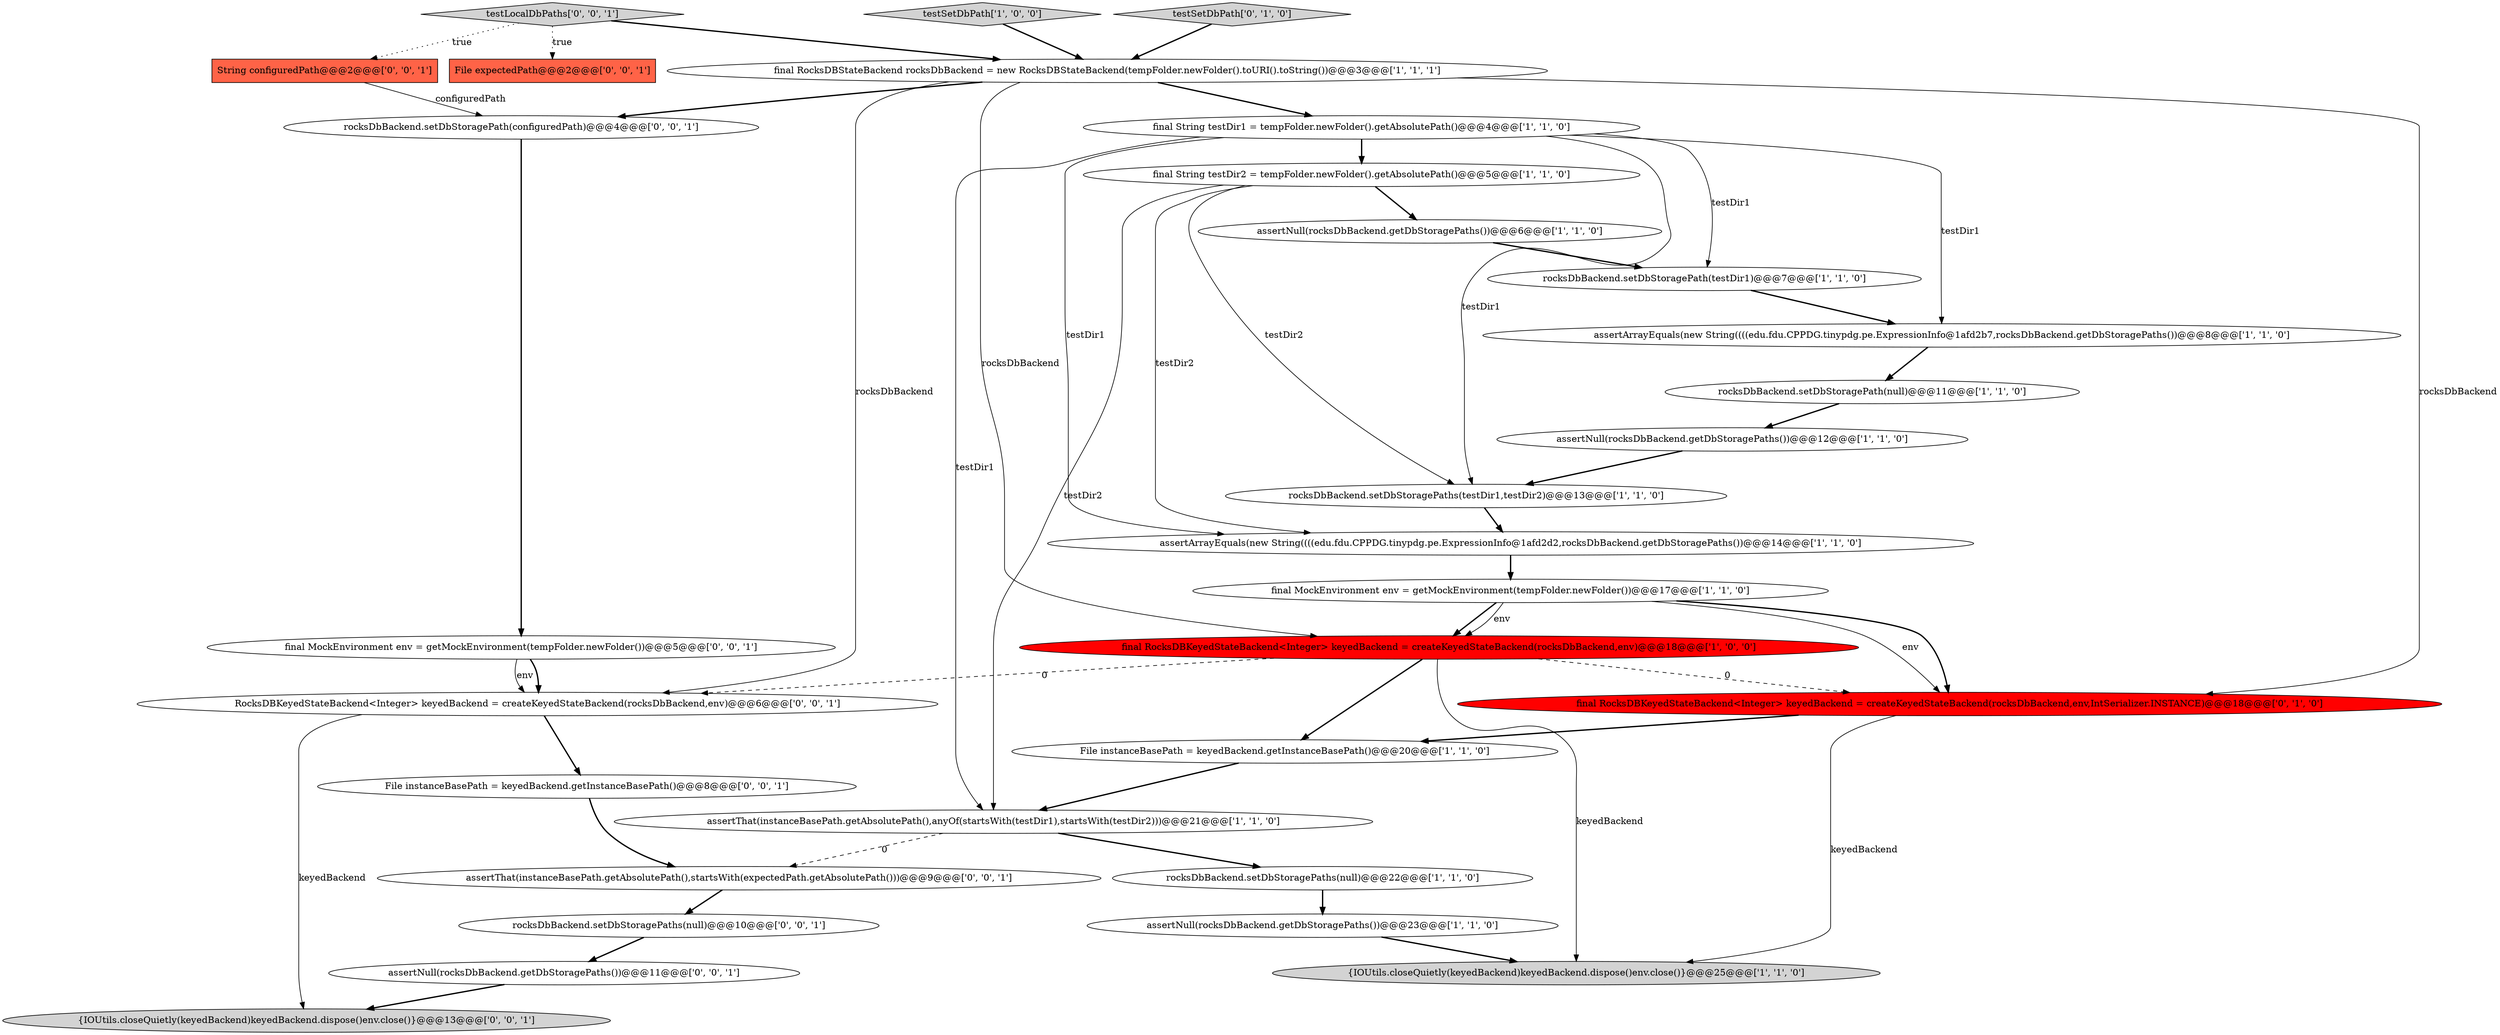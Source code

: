 digraph {
9 [style = filled, label = "final RocksDBStateBackend rocksDbBackend = new RocksDBStateBackend(tempFolder.newFolder().toURI().toString())@@@3@@@['1', '1', '1']", fillcolor = white, shape = ellipse image = "AAA0AAABBB1BBB"];
17 [style = filled, label = "assertNull(rocksDbBackend.getDbStoragePaths())@@@12@@@['1', '1', '0']", fillcolor = white, shape = ellipse image = "AAA0AAABBB1BBB"];
26 [style = filled, label = "rocksDbBackend.setDbStoragePaths(null)@@@10@@@['0', '0', '1']", fillcolor = white, shape = ellipse image = "AAA0AAABBB3BBB"];
30 [style = filled, label = "File expectedPath@@@2@@@['0', '0', '1']", fillcolor = tomato, shape = box image = "AAA0AAABBB3BBB"];
7 [style = filled, label = "rocksDbBackend.setDbStoragePath(null)@@@11@@@['1', '1', '0']", fillcolor = white, shape = ellipse image = "AAA0AAABBB1BBB"];
29 [style = filled, label = "assertNull(rocksDbBackend.getDbStoragePaths())@@@11@@@['0', '0', '1']", fillcolor = white, shape = ellipse image = "AAA0AAABBB3BBB"];
23 [style = filled, label = "final MockEnvironment env = getMockEnvironment(tempFolder.newFolder())@@@5@@@['0', '0', '1']", fillcolor = white, shape = ellipse image = "AAA0AAABBB3BBB"];
14 [style = filled, label = "{IOUtils.closeQuietly(keyedBackend)keyedBackend.dispose()env.close()}@@@25@@@['1', '1', '0']", fillcolor = lightgray, shape = ellipse image = "AAA0AAABBB1BBB"];
5 [style = filled, label = "assertThat(instanceBasePath.getAbsolutePath(),anyOf(startsWith(testDir1),startsWith(testDir2)))@@@21@@@['1', '1', '0']", fillcolor = white, shape = ellipse image = "AAA0AAABBB1BBB"];
1 [style = filled, label = "File instanceBasePath = keyedBackend.getInstanceBasePath()@@@20@@@['1', '1', '0']", fillcolor = white, shape = ellipse image = "AAA0AAABBB1BBB"];
28 [style = filled, label = "rocksDbBackend.setDbStoragePath(configuredPath)@@@4@@@['0', '0', '1']", fillcolor = white, shape = ellipse image = "AAA0AAABBB3BBB"];
3 [style = filled, label = "final String testDir2 = tempFolder.newFolder().getAbsolutePath()@@@5@@@['1', '1', '0']", fillcolor = white, shape = ellipse image = "AAA0AAABBB1BBB"];
0 [style = filled, label = "rocksDbBackend.setDbStoragePath(testDir1)@@@7@@@['1', '1', '0']", fillcolor = white, shape = ellipse image = "AAA0AAABBB1BBB"];
8 [style = filled, label = "rocksDbBackend.setDbStoragePaths(testDir1,testDir2)@@@13@@@['1', '1', '0']", fillcolor = white, shape = ellipse image = "AAA0AAABBB1BBB"];
2 [style = filled, label = "rocksDbBackend.setDbStoragePaths(null)@@@22@@@['1', '1', '0']", fillcolor = white, shape = ellipse image = "AAA0AAABBB1BBB"];
24 [style = filled, label = "RocksDBKeyedStateBackend<Integer> keyedBackend = createKeyedStateBackend(rocksDbBackend,env)@@@6@@@['0', '0', '1']", fillcolor = white, shape = ellipse image = "AAA0AAABBB3BBB"];
18 [style = filled, label = "final RocksDBKeyedStateBackend<Integer> keyedBackend = createKeyedStateBackend(rocksDbBackend,env,IntSerializer.INSTANCE)@@@18@@@['0', '1', '0']", fillcolor = red, shape = ellipse image = "AAA1AAABBB2BBB"];
16 [style = filled, label = "assertNull(rocksDbBackend.getDbStoragePaths())@@@6@@@['1', '1', '0']", fillcolor = white, shape = ellipse image = "AAA0AAABBB1BBB"];
6 [style = filled, label = "assertArrayEquals(new String((((edu.fdu.CPPDG.tinypdg.pe.ExpressionInfo@1afd2b7,rocksDbBackend.getDbStoragePaths())@@@8@@@['1', '1', '0']", fillcolor = white, shape = ellipse image = "AAA0AAABBB1BBB"];
11 [style = filled, label = "assertArrayEquals(new String((((edu.fdu.CPPDG.tinypdg.pe.ExpressionInfo@1afd2d2,rocksDbBackend.getDbStoragePaths())@@@14@@@['1', '1', '0']", fillcolor = white, shape = ellipse image = "AAA0AAABBB1BBB"];
25 [style = filled, label = "File instanceBasePath = keyedBackend.getInstanceBasePath()@@@8@@@['0', '0', '1']", fillcolor = white, shape = ellipse image = "AAA0AAABBB3BBB"];
22 [style = filled, label = "testLocalDbPaths['0', '0', '1']", fillcolor = lightgray, shape = diamond image = "AAA0AAABBB3BBB"];
12 [style = filled, label = "assertNull(rocksDbBackend.getDbStoragePaths())@@@23@@@['1', '1', '0']", fillcolor = white, shape = ellipse image = "AAA0AAABBB1BBB"];
20 [style = filled, label = "assertThat(instanceBasePath.getAbsolutePath(),startsWith(expectedPath.getAbsolutePath()))@@@9@@@['0', '0', '1']", fillcolor = white, shape = ellipse image = "AAA0AAABBB3BBB"];
15 [style = filled, label = "final MockEnvironment env = getMockEnvironment(tempFolder.newFolder())@@@17@@@['1', '1', '0']", fillcolor = white, shape = ellipse image = "AAA0AAABBB1BBB"];
10 [style = filled, label = "final RocksDBKeyedStateBackend<Integer> keyedBackend = createKeyedStateBackend(rocksDbBackend,env)@@@18@@@['1', '0', '0']", fillcolor = red, shape = ellipse image = "AAA1AAABBB1BBB"];
4 [style = filled, label = "final String testDir1 = tempFolder.newFolder().getAbsolutePath()@@@4@@@['1', '1', '0']", fillcolor = white, shape = ellipse image = "AAA0AAABBB1BBB"];
19 [style = filled, label = "testSetDbPath['0', '1', '0']", fillcolor = lightgray, shape = diamond image = "AAA0AAABBB2BBB"];
13 [style = filled, label = "testSetDbPath['1', '0', '0']", fillcolor = lightgray, shape = diamond image = "AAA0AAABBB1BBB"];
21 [style = filled, label = "String configuredPath@@@2@@@['0', '0', '1']", fillcolor = tomato, shape = box image = "AAA0AAABBB3BBB"];
27 [style = filled, label = "{IOUtils.closeQuietly(keyedBackend)keyedBackend.dispose()env.close()}@@@13@@@['0', '0', '1']", fillcolor = lightgray, shape = ellipse image = "AAA0AAABBB3BBB"];
1->5 [style = bold, label=""];
22->21 [style = dotted, label="true"];
17->8 [style = bold, label=""];
4->3 [style = bold, label=""];
16->0 [style = bold, label=""];
15->10 [style = bold, label=""];
7->17 [style = bold, label=""];
3->11 [style = solid, label="testDir2"];
0->6 [style = bold, label=""];
20->26 [style = bold, label=""];
26->29 [style = bold, label=""];
9->4 [style = bold, label=""];
22->9 [style = bold, label=""];
4->5 [style = solid, label="testDir1"];
15->18 [style = solid, label="env"];
9->18 [style = solid, label="rocksDbBackend"];
9->24 [style = solid, label="rocksDbBackend"];
3->16 [style = bold, label=""];
24->27 [style = solid, label="keyedBackend"];
10->14 [style = solid, label="keyedBackend"];
15->18 [style = bold, label=""];
15->10 [style = solid, label="env"];
4->8 [style = solid, label="testDir1"];
11->15 [style = bold, label=""];
2->12 [style = bold, label=""];
5->20 [style = dashed, label="0"];
10->18 [style = dashed, label="0"];
18->14 [style = solid, label="keyedBackend"];
9->28 [style = bold, label=""];
29->27 [style = bold, label=""];
5->2 [style = bold, label=""];
23->24 [style = bold, label=""];
25->20 [style = bold, label=""];
4->6 [style = solid, label="testDir1"];
21->28 [style = solid, label="configuredPath"];
18->1 [style = bold, label=""];
19->9 [style = bold, label=""];
28->23 [style = bold, label=""];
24->25 [style = bold, label=""];
4->0 [style = solid, label="testDir1"];
23->24 [style = solid, label="env"];
3->5 [style = solid, label="testDir2"];
12->14 [style = bold, label=""];
13->9 [style = bold, label=""];
22->30 [style = dotted, label="true"];
6->7 [style = bold, label=""];
10->1 [style = bold, label=""];
8->11 [style = bold, label=""];
9->10 [style = solid, label="rocksDbBackend"];
10->24 [style = dashed, label="0"];
3->8 [style = solid, label="testDir2"];
4->11 [style = solid, label="testDir1"];
}
